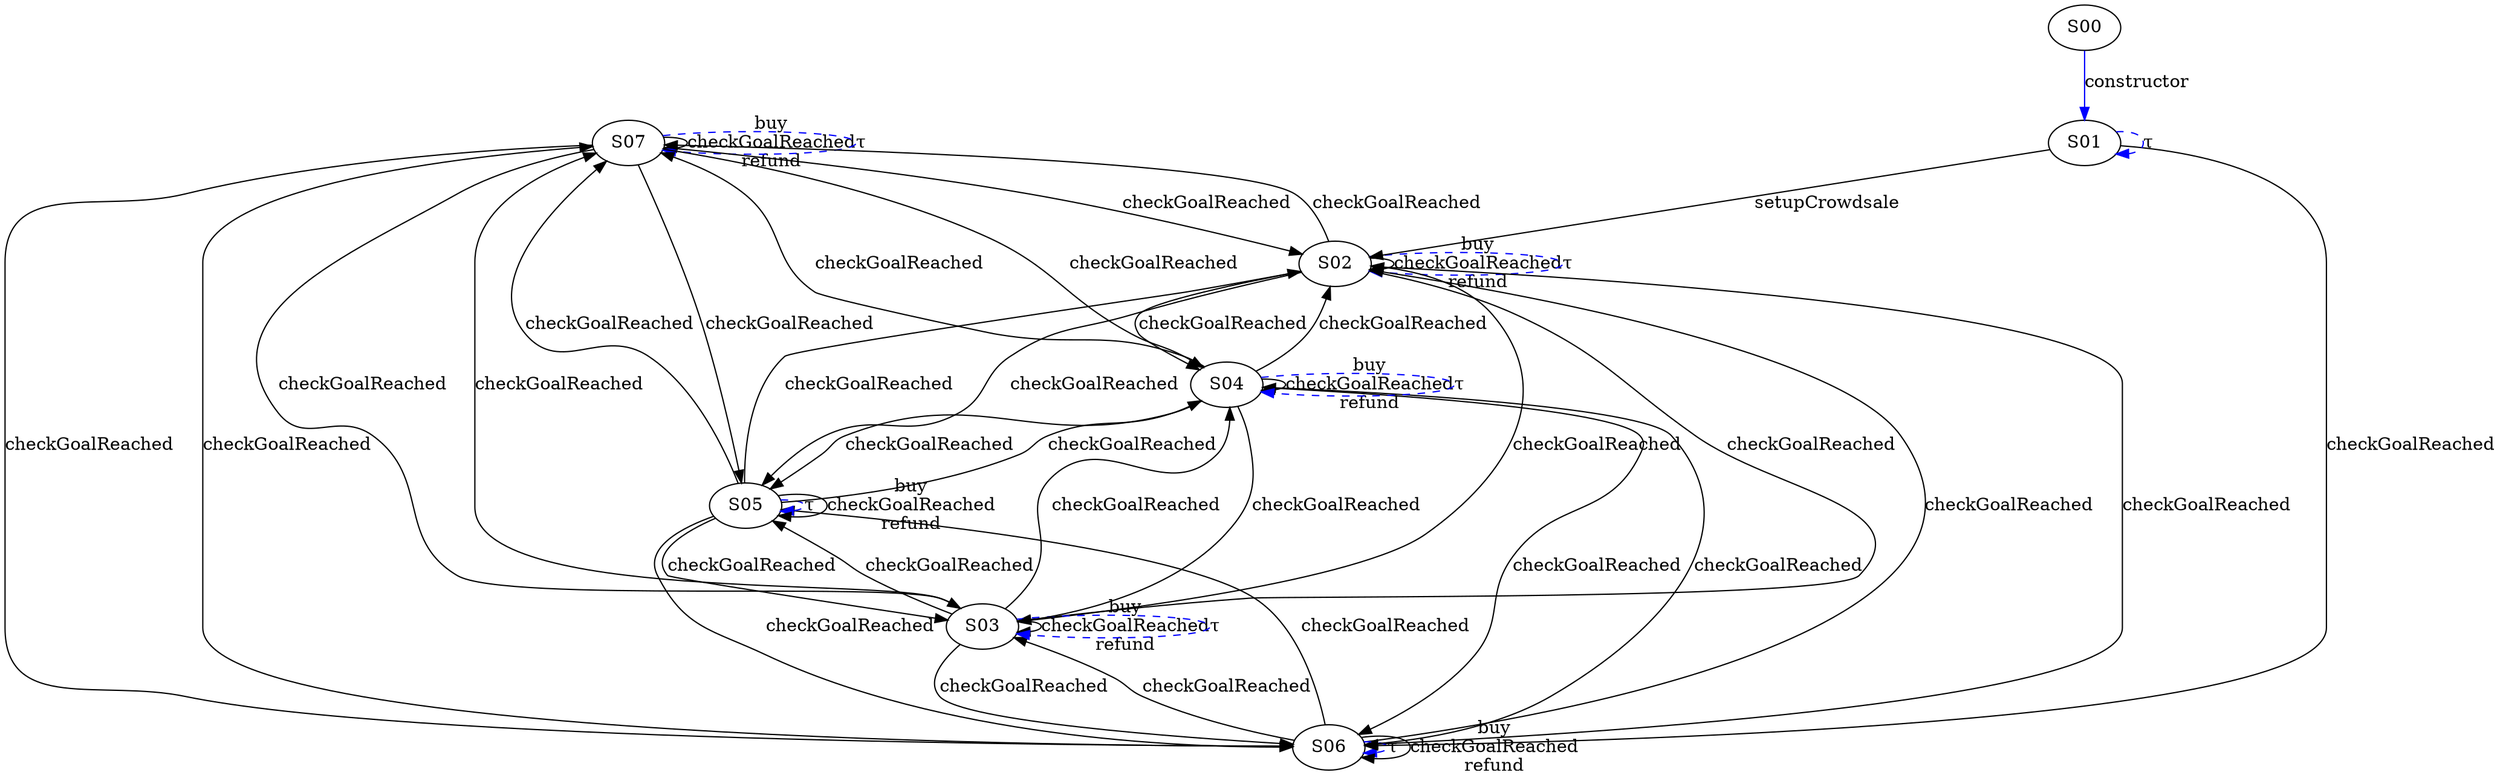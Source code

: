digraph {

S07->S02 [label="checkGoalReached", style="", color="black"]
S06->S03 [label="checkGoalReached", style="", color="black"]
S01->S06 [label="checkGoalReached", style="", color="black"]
S05->S04 [label="checkGoalReached", style="", color="black"]
S04->S05 [label="checkGoalReached", style="", color="black"]
S02->S05 [label="checkGoalReached", style="", color="black"]
S03->S06 [label="checkGoalReached", style="", color="black"]
S04->S03 [label="checkGoalReached", style="", color="black"]
S02->S07 [label="checkGoalReached", style="", color="black"]
S03->S04 [label="checkGoalReached", style="", color="black"]
S07->S07 [label="buy\ncheckGoalReached\nrefund", style="", color="black"]
S02->S02 [label="buy\ncheckGoalReached\nrefund", style="", color="black"]
S04->S07 [label="checkGoalReached", style="", color="black"]
S07->S07 [label="τ", style="dashed", color="blue"]
S02->S04 [label="checkGoalReached", style="", color="black"]
S00->S01 [label="constructor", style="", color="blue"]
S06->S05 [label="checkGoalReached", style="", color="black"]
S05->S06 [label="checkGoalReached", style="", color="black"]
S03->S03 [label="buy\ncheckGoalReached\nrefund", style="", color="black"]
S07->S04 [label="checkGoalReached", style="", color="black"]
S04->S02 [label="checkGoalReached", style="", color="black"]
S04->S04 [label="buy\ncheckGoalReached\nrefund", style="", color="black"]
S05->S03 [label="checkGoalReached", style="", color="black"]
S06->S02 [label="checkGoalReached", style="", color="black"]
S06->S04 [label="checkGoalReached", style="", color="black"]
S07->S03 [label="checkGoalReached", style="", color="black"]
S01->S02 [label="setupCrowdsale", style="", color="black"]
S07->S06 [label="checkGoalReached", style="", color="black"]
S02->S06 [label="checkGoalReached", style="", color="black"]
S06->S07 [label="checkGoalReached", style="", color="black"]
S06->S06 [label="τ", style="dashed", color="blue"]
S03->S05 [label="checkGoalReached", style="", color="black"]
S01->S01 [label="τ", style="dashed", color="blue"]
S02->S02 [label="τ", style="dashed", color="blue"]
S03->S02 [label="checkGoalReached", style="", color="black"]
S07->S05 [label="checkGoalReached", style="", color="black"]
S02->S03 [label="checkGoalReached", style="", color="black"]
S03->S03 [label="τ", style="dashed", color="blue"]
S05->S05 [label="τ", style="dashed", color="blue"]
S04->S04 [label="τ", style="dashed", color="blue"]
S05->S07 [label="checkGoalReached", style="", color="black"]
S06->S06 [label="buy\ncheckGoalReached\nrefund", style="", color="black"]
S05->S05 [label="buy\ncheckGoalReached\nrefund", style="", color="black"]
S05->S02 [label="checkGoalReached", style="", color="black"]
S04->S06 [label="checkGoalReached", style="", color="black"]
S03->S07 [label="checkGoalReached", style="", color="black"]
}